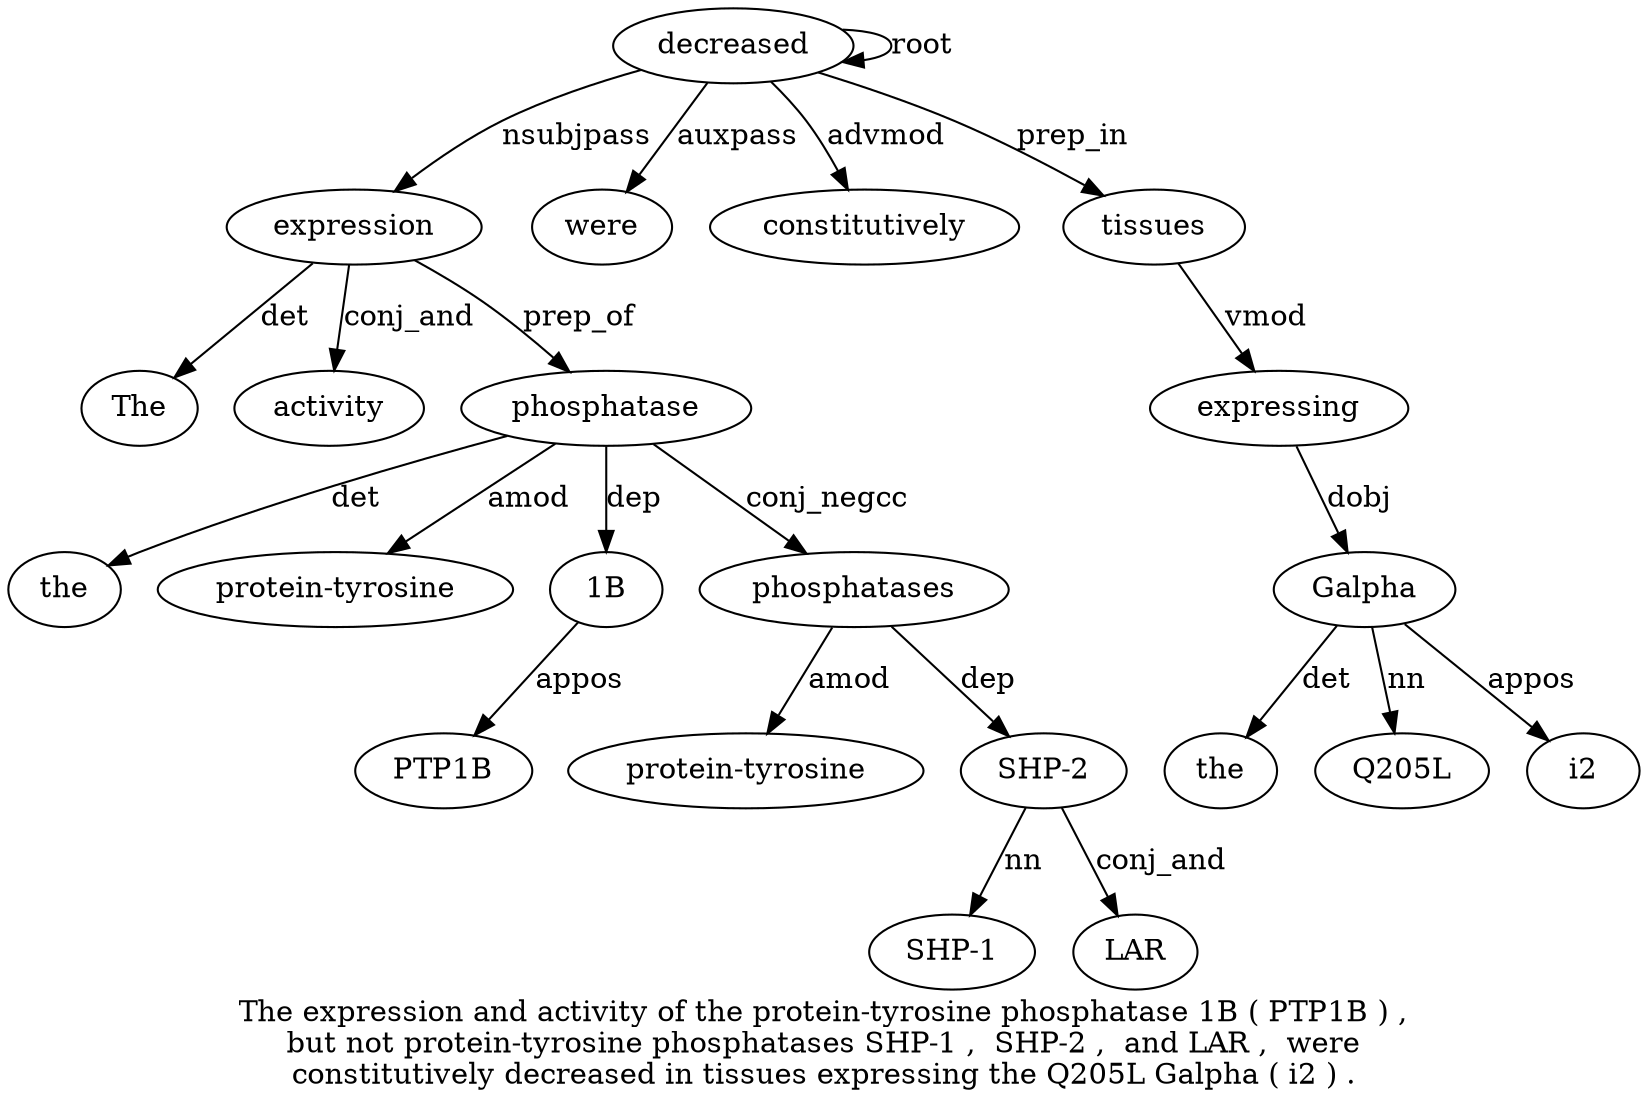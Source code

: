 digraph "The expression and activity of the protein-tyrosine phosphatase 1B ( PTP1B ) ,  but not protein-tyrosine phosphatases SHP-1 ,  SHP-2 ,  and LAR ,  were constitutively decreased in tissues expressing the Q205L Galpha ( i2 ) ." {
label="The expression and activity of the protein-tyrosine phosphatase 1B ( PTP1B ) ,
but not protein-tyrosine phosphatases SHP-1 ,  SHP-2 ,  and LAR ,  were
constitutively decreased in tissues expressing the Q205L Galpha ( i2 ) .";
expression2 [style=filled, fillcolor=white, label=expression];
The1 [style=filled, fillcolor=white, label=The];
expression2 -> The1  [label=det];
decreased27 [style=filled, fillcolor=white, label=decreased];
decreased27 -> expression2  [label=nsubjpass];
activity4 [style=filled, fillcolor=white, label=activity];
expression2 -> activity4  [label=conj_and];
phosphatase8 [style=filled, fillcolor=white, label=phosphatase];
the6 [style=filled, fillcolor=white, label=the];
phosphatase8 -> the6  [label=det];
"protein-tyrosine7" [style=filled, fillcolor=white, label="protein-tyrosine"];
phosphatase8 -> "protein-tyrosine7"  [label=amod];
expression2 -> phosphatase8  [label=prep_of];
"1B9" [style=filled, fillcolor=white, label="1B"];
phosphatase8 -> "1B9"  [label=dep];
PTP1B [style=filled, fillcolor=white, label=PTP1B];
"1B9" -> PTP1B  [label=appos];
phosphatases17 [style=filled, fillcolor=white, label=phosphatases];
"protein-tyrosine16" [style=filled, fillcolor=white, label="protein-tyrosine"];
phosphatases17 -> "protein-tyrosine16"  [label=amod];
phosphatase8 -> phosphatases17  [label=conj_negcc];
"SHP-20" [style=filled, fillcolor=white, label="SHP-2"];
"SHP-18" [style=filled, fillcolor=white, label="SHP-1"];
"SHP-20" -> "SHP-18"  [label=nn];
phosphatases17 -> "SHP-20"  [label=dep];
LAR23 [style=filled, fillcolor=white, label=LAR];
"SHP-20" -> LAR23  [label=conj_and];
were25 [style=filled, fillcolor=white, label=were];
decreased27 -> were25  [label=auxpass];
constitutively26 [style=filled, fillcolor=white, label=constitutively];
decreased27 -> constitutively26  [label=advmod];
decreased27 -> decreased27  [label=root];
tissues29 [style=filled, fillcolor=white, label=tissues];
decreased27 -> tissues29  [label=prep_in];
expressing30 [style=filled, fillcolor=white, label=expressing];
tissues29 -> expressing30  [label=vmod];
Galpha33 [style=filled, fillcolor=white, label=Galpha];
the31 [style=filled, fillcolor=white, label=the];
Galpha33 -> the31  [label=det];
Q205L3 [style=filled, fillcolor=white, label=Q205L];
Galpha33 -> Q205L3  [label=nn];
expressing30 -> Galpha33  [label=dobj];
i235 [style=filled, fillcolor=white, label=i2];
Galpha33 -> i235  [label=appos];
}
